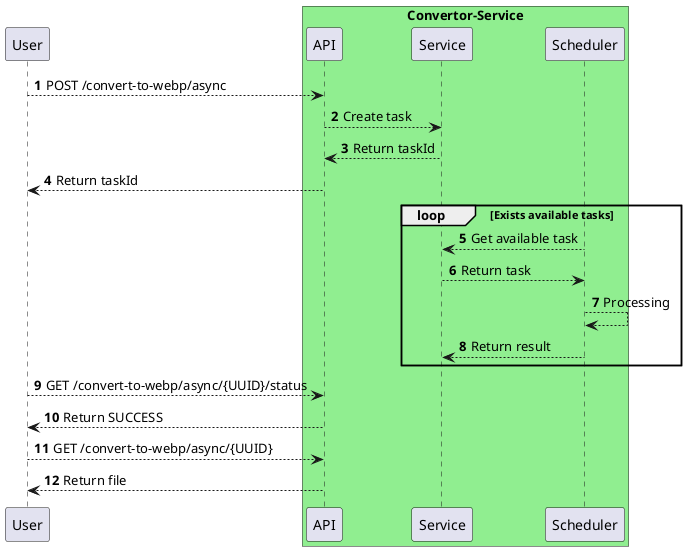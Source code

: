 @startuml

autonumber

User --> API: POST /convert-to-webp/async
API --> Service: Create task
Service --> API: Return taskId
API --> User: Return taskId

loop Exists available tasks
Scheduler --> Service: Get available task
Service --> Scheduler: Return task
Scheduler --> Scheduler: Processing
Scheduler --> Service: Return result
end loop

User --> API: GET /convert-to-webp/async/{UUID}/status
API --> User: Return SUCCESS

User --> API: GET /convert-to-webp/async/{UUID}
API --> User: Return file

box "Convertor-Service" #lightgreen
participant API
participant Service
participant Scheduler
end box

@enduml